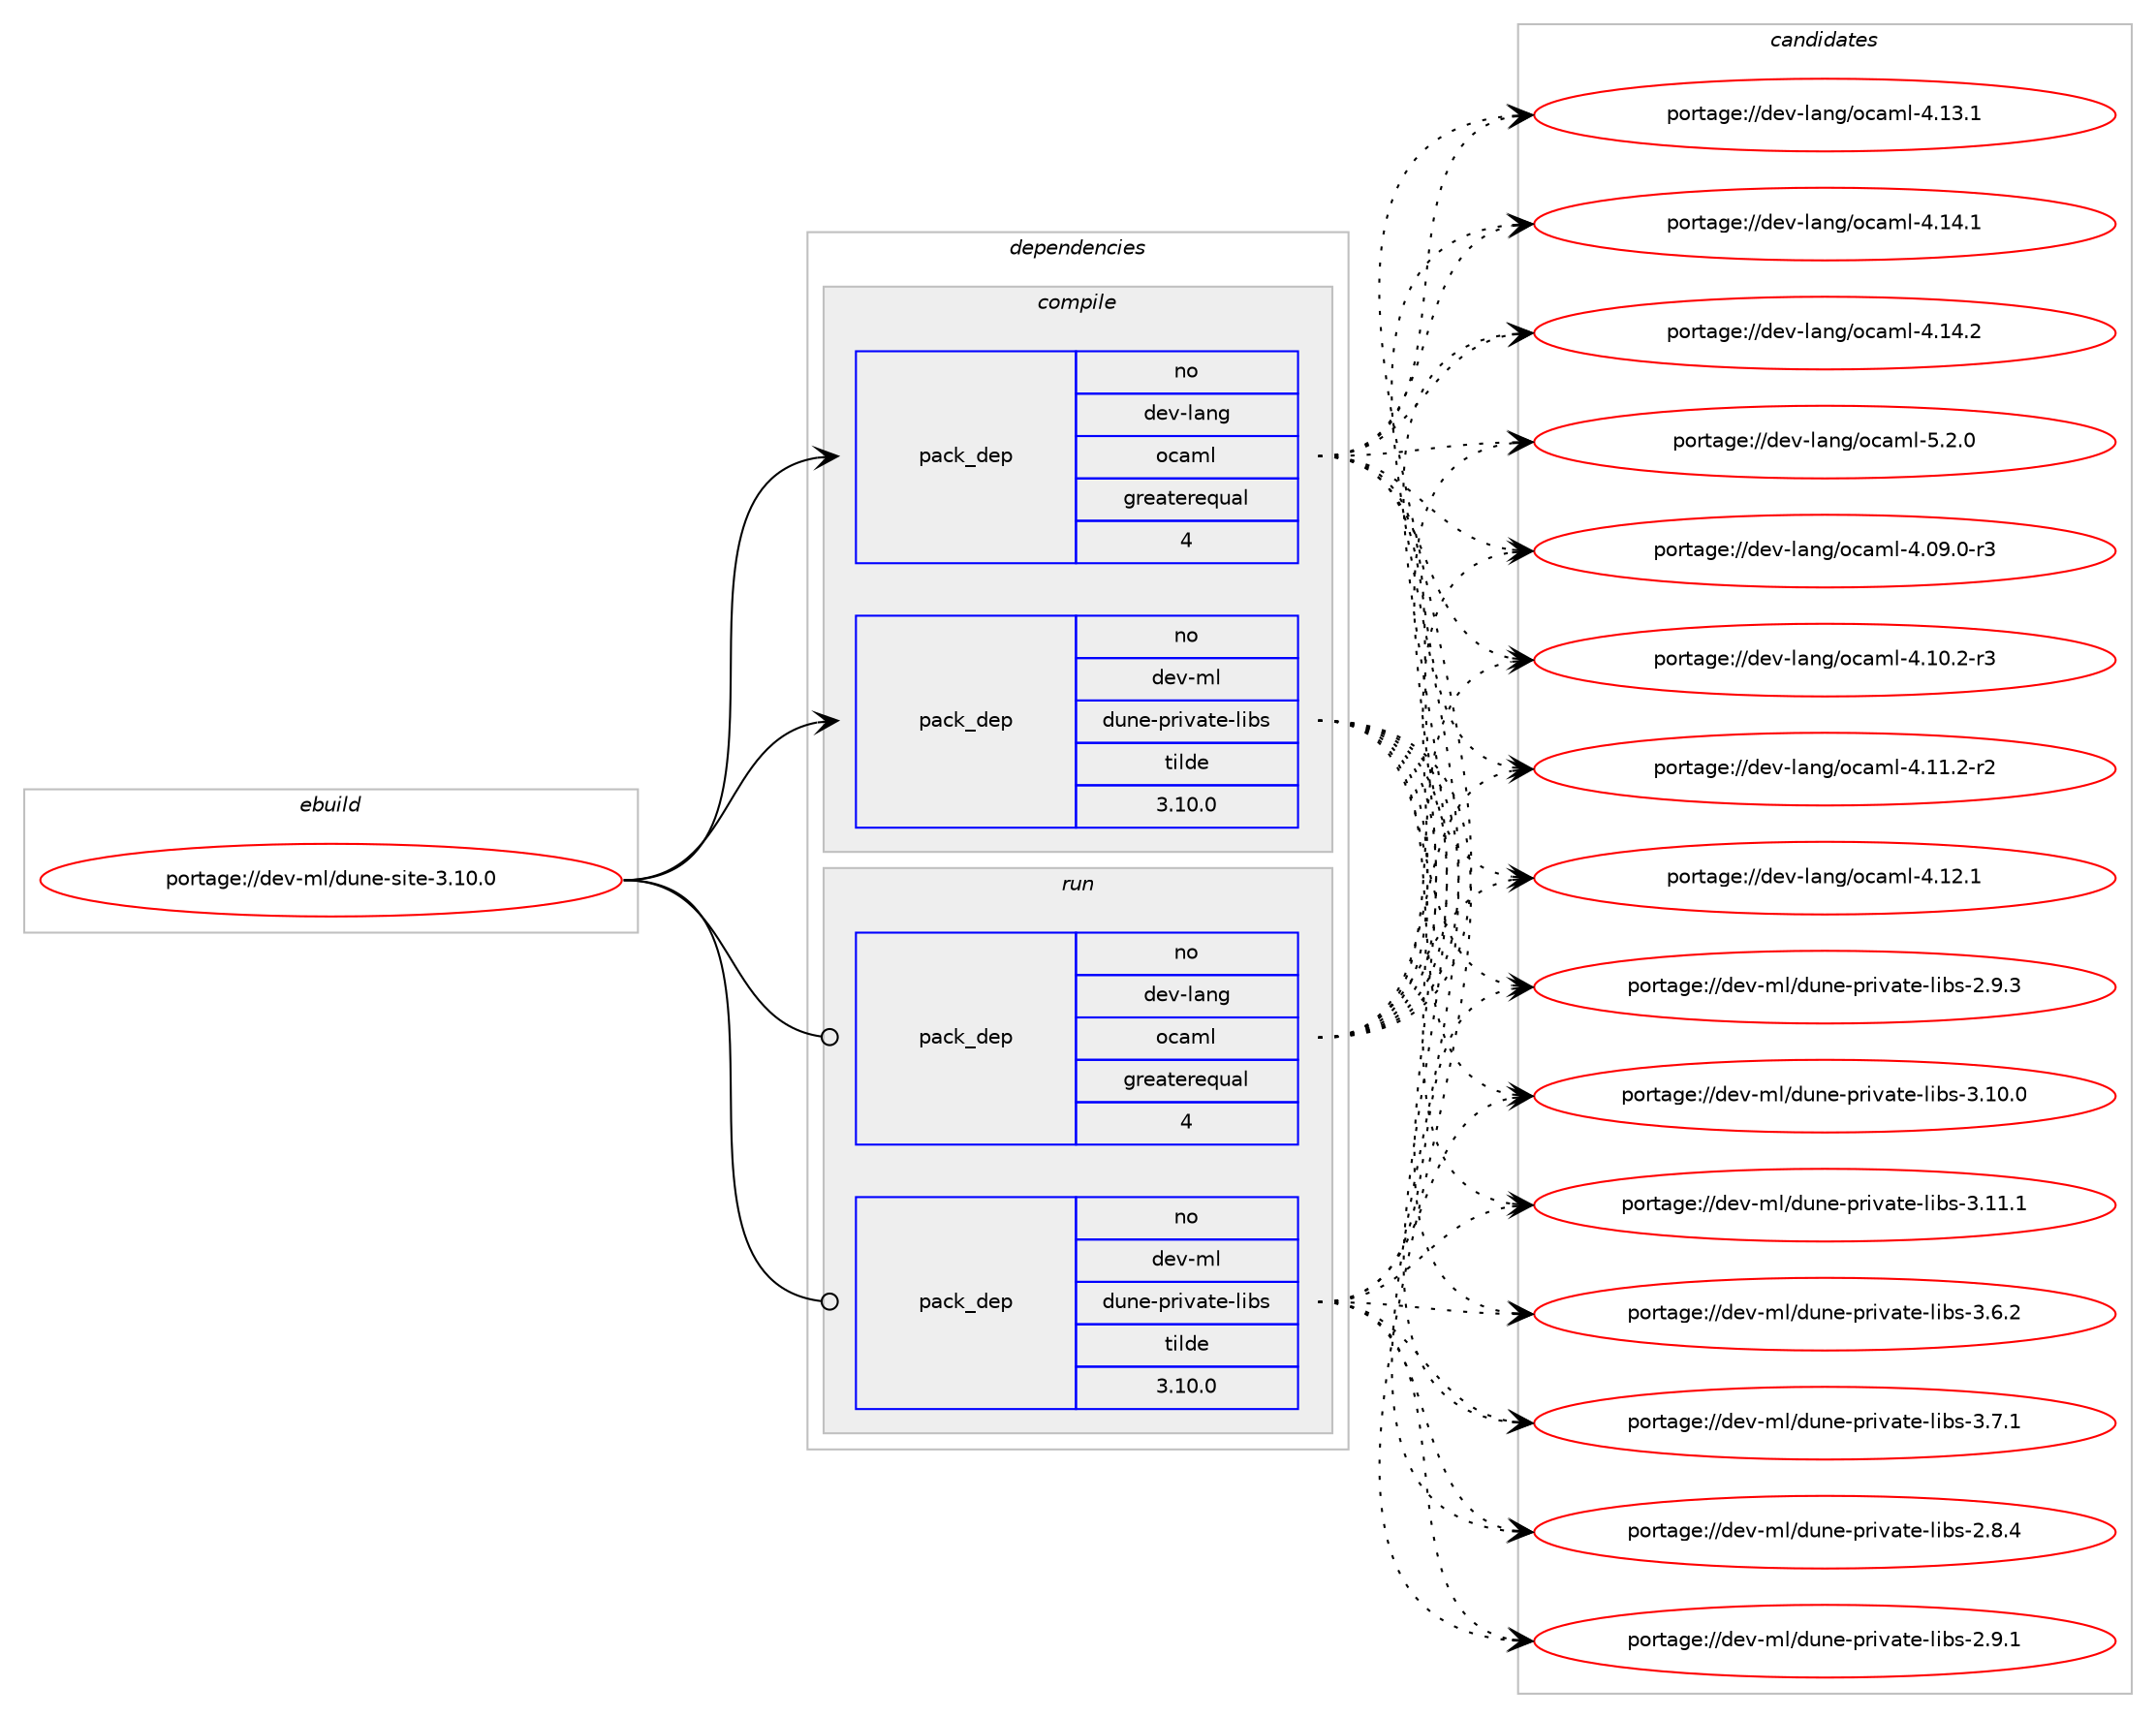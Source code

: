 digraph prolog {

# *************
# Graph options
# *************

newrank=true;
concentrate=true;
compound=true;
graph [rankdir=LR,fontname=Helvetica,fontsize=10,ranksep=1.5];#, ranksep=2.5, nodesep=0.2];
edge  [arrowhead=vee];
node  [fontname=Helvetica,fontsize=10];

# **********
# The ebuild
# **********

subgraph cluster_leftcol {
color=gray;
rank=same;
label=<<i>ebuild</i>>;
id [label="portage://dev-ml/dune-site-3.10.0", color=red, width=4, href="../dev-ml/dune-site-3.10.0.svg"];
}

# ****************
# The dependencies
# ****************

subgraph cluster_midcol {
color=gray;
label=<<i>dependencies</i>>;
subgraph cluster_compile {
fillcolor="#eeeeee";
style=filled;
label=<<i>compile</i>>;
subgraph pack30197 {
dependency59828 [label=<<TABLE BORDER="0" CELLBORDER="1" CELLSPACING="0" CELLPADDING="4" WIDTH="220"><TR><TD ROWSPAN="6" CELLPADDING="30">pack_dep</TD></TR><TR><TD WIDTH="110">no</TD></TR><TR><TD>dev-lang</TD></TR><TR><TD>ocaml</TD></TR><TR><TD>greaterequal</TD></TR><TR><TD>4</TD></TR></TABLE>>, shape=none, color=blue];
}
id:e -> dependency59828:w [weight=20,style="solid",arrowhead="vee"];
# *** BEGIN UNKNOWN DEPENDENCY TYPE (TODO) ***
# id -> package_dependency(portage://dev-ml/dune-site-3.10.0,install,no,dev-ml,dune,none,[,,],any_same_slot,[])
# *** END UNKNOWN DEPENDENCY TYPE (TODO) ***

subgraph pack30198 {
dependency59829 [label=<<TABLE BORDER="0" CELLBORDER="1" CELLSPACING="0" CELLPADDING="4" WIDTH="220"><TR><TD ROWSPAN="6" CELLPADDING="30">pack_dep</TD></TR><TR><TD WIDTH="110">no</TD></TR><TR><TD>dev-ml</TD></TR><TR><TD>dune-private-libs</TD></TR><TR><TD>tilde</TD></TR><TR><TD>3.10.0</TD></TR></TABLE>>, shape=none, color=blue];
}
id:e -> dependency59829:w [weight=20,style="solid",arrowhead="vee"];
}
subgraph cluster_compileandrun {
fillcolor="#eeeeee";
style=filled;
label=<<i>compile and run</i>>;
}
subgraph cluster_run {
fillcolor="#eeeeee";
style=filled;
label=<<i>run</i>>;
subgraph pack30199 {
dependency59830 [label=<<TABLE BORDER="0" CELLBORDER="1" CELLSPACING="0" CELLPADDING="4" WIDTH="220"><TR><TD ROWSPAN="6" CELLPADDING="30">pack_dep</TD></TR><TR><TD WIDTH="110">no</TD></TR><TR><TD>dev-lang</TD></TR><TR><TD>ocaml</TD></TR><TR><TD>greaterequal</TD></TR><TR><TD>4</TD></TR></TABLE>>, shape=none, color=blue];
}
id:e -> dependency59830:w [weight=20,style="solid",arrowhead="odot"];
# *** BEGIN UNKNOWN DEPENDENCY TYPE (TODO) ***
# id -> package_dependency(portage://dev-ml/dune-site-3.10.0,run,no,dev-ml,dune,none,[,,],any_same_slot,[])
# *** END UNKNOWN DEPENDENCY TYPE (TODO) ***

subgraph pack30200 {
dependency59831 [label=<<TABLE BORDER="0" CELLBORDER="1" CELLSPACING="0" CELLPADDING="4" WIDTH="220"><TR><TD ROWSPAN="6" CELLPADDING="30">pack_dep</TD></TR><TR><TD WIDTH="110">no</TD></TR><TR><TD>dev-ml</TD></TR><TR><TD>dune-private-libs</TD></TR><TR><TD>tilde</TD></TR><TR><TD>3.10.0</TD></TR></TABLE>>, shape=none, color=blue];
}
id:e -> dependency59831:w [weight=20,style="solid",arrowhead="odot"];
}
}

# **************
# The candidates
# **************

subgraph cluster_choices {
rank=same;
color=gray;
label=<<i>candidates</i>>;

subgraph choice30197 {
color=black;
nodesep=1;
choice1001011184510897110103471119997109108455246485746484511451 [label="portage://dev-lang/ocaml-4.09.0-r3", color=red, width=4,href="../dev-lang/ocaml-4.09.0-r3.svg"];
choice1001011184510897110103471119997109108455246494846504511451 [label="portage://dev-lang/ocaml-4.10.2-r3", color=red, width=4,href="../dev-lang/ocaml-4.10.2-r3.svg"];
choice1001011184510897110103471119997109108455246494946504511450 [label="portage://dev-lang/ocaml-4.11.2-r2", color=red, width=4,href="../dev-lang/ocaml-4.11.2-r2.svg"];
choice100101118451089711010347111999710910845524649504649 [label="portage://dev-lang/ocaml-4.12.1", color=red, width=4,href="../dev-lang/ocaml-4.12.1.svg"];
choice100101118451089711010347111999710910845524649514649 [label="portage://dev-lang/ocaml-4.13.1", color=red, width=4,href="../dev-lang/ocaml-4.13.1.svg"];
choice100101118451089711010347111999710910845524649524649 [label="portage://dev-lang/ocaml-4.14.1", color=red, width=4,href="../dev-lang/ocaml-4.14.1.svg"];
choice100101118451089711010347111999710910845524649524650 [label="portage://dev-lang/ocaml-4.14.2", color=red, width=4,href="../dev-lang/ocaml-4.14.2.svg"];
choice1001011184510897110103471119997109108455346504648 [label="portage://dev-lang/ocaml-5.2.0", color=red, width=4,href="../dev-lang/ocaml-5.2.0.svg"];
dependency59828:e -> choice1001011184510897110103471119997109108455246485746484511451:w [style=dotted,weight="100"];
dependency59828:e -> choice1001011184510897110103471119997109108455246494846504511451:w [style=dotted,weight="100"];
dependency59828:e -> choice1001011184510897110103471119997109108455246494946504511450:w [style=dotted,weight="100"];
dependency59828:e -> choice100101118451089711010347111999710910845524649504649:w [style=dotted,weight="100"];
dependency59828:e -> choice100101118451089711010347111999710910845524649514649:w [style=dotted,weight="100"];
dependency59828:e -> choice100101118451089711010347111999710910845524649524649:w [style=dotted,weight="100"];
dependency59828:e -> choice100101118451089711010347111999710910845524649524650:w [style=dotted,weight="100"];
dependency59828:e -> choice1001011184510897110103471119997109108455346504648:w [style=dotted,weight="100"];
}
subgraph choice30198 {
color=black;
nodesep=1;
choice100101118451091084710011711010145112114105118971161014510810598115455046564652 [label="portage://dev-ml/dune-private-libs-2.8.4", color=red, width=4,href="../dev-ml/dune-private-libs-2.8.4.svg"];
choice100101118451091084710011711010145112114105118971161014510810598115455046574649 [label="portage://dev-ml/dune-private-libs-2.9.1", color=red, width=4,href="../dev-ml/dune-private-libs-2.9.1.svg"];
choice100101118451091084710011711010145112114105118971161014510810598115455046574651 [label="portage://dev-ml/dune-private-libs-2.9.3", color=red, width=4,href="../dev-ml/dune-private-libs-2.9.3.svg"];
choice10010111845109108471001171101014511211410511897116101451081059811545514649484648 [label="portage://dev-ml/dune-private-libs-3.10.0", color=red, width=4,href="../dev-ml/dune-private-libs-3.10.0.svg"];
choice10010111845109108471001171101014511211410511897116101451081059811545514649494649 [label="portage://dev-ml/dune-private-libs-3.11.1", color=red, width=4,href="../dev-ml/dune-private-libs-3.11.1.svg"];
choice100101118451091084710011711010145112114105118971161014510810598115455146544650 [label="portage://dev-ml/dune-private-libs-3.6.2", color=red, width=4,href="../dev-ml/dune-private-libs-3.6.2.svg"];
choice100101118451091084710011711010145112114105118971161014510810598115455146554649 [label="portage://dev-ml/dune-private-libs-3.7.1", color=red, width=4,href="../dev-ml/dune-private-libs-3.7.1.svg"];
dependency59829:e -> choice100101118451091084710011711010145112114105118971161014510810598115455046564652:w [style=dotted,weight="100"];
dependency59829:e -> choice100101118451091084710011711010145112114105118971161014510810598115455046574649:w [style=dotted,weight="100"];
dependency59829:e -> choice100101118451091084710011711010145112114105118971161014510810598115455046574651:w [style=dotted,weight="100"];
dependency59829:e -> choice10010111845109108471001171101014511211410511897116101451081059811545514649484648:w [style=dotted,weight="100"];
dependency59829:e -> choice10010111845109108471001171101014511211410511897116101451081059811545514649494649:w [style=dotted,weight="100"];
dependency59829:e -> choice100101118451091084710011711010145112114105118971161014510810598115455146544650:w [style=dotted,weight="100"];
dependency59829:e -> choice100101118451091084710011711010145112114105118971161014510810598115455146554649:w [style=dotted,weight="100"];
}
subgraph choice30199 {
color=black;
nodesep=1;
choice1001011184510897110103471119997109108455246485746484511451 [label="portage://dev-lang/ocaml-4.09.0-r3", color=red, width=4,href="../dev-lang/ocaml-4.09.0-r3.svg"];
choice1001011184510897110103471119997109108455246494846504511451 [label="portage://dev-lang/ocaml-4.10.2-r3", color=red, width=4,href="../dev-lang/ocaml-4.10.2-r3.svg"];
choice1001011184510897110103471119997109108455246494946504511450 [label="portage://dev-lang/ocaml-4.11.2-r2", color=red, width=4,href="../dev-lang/ocaml-4.11.2-r2.svg"];
choice100101118451089711010347111999710910845524649504649 [label="portage://dev-lang/ocaml-4.12.1", color=red, width=4,href="../dev-lang/ocaml-4.12.1.svg"];
choice100101118451089711010347111999710910845524649514649 [label="portage://dev-lang/ocaml-4.13.1", color=red, width=4,href="../dev-lang/ocaml-4.13.1.svg"];
choice100101118451089711010347111999710910845524649524649 [label="portage://dev-lang/ocaml-4.14.1", color=red, width=4,href="../dev-lang/ocaml-4.14.1.svg"];
choice100101118451089711010347111999710910845524649524650 [label="portage://dev-lang/ocaml-4.14.2", color=red, width=4,href="../dev-lang/ocaml-4.14.2.svg"];
choice1001011184510897110103471119997109108455346504648 [label="portage://dev-lang/ocaml-5.2.0", color=red, width=4,href="../dev-lang/ocaml-5.2.0.svg"];
dependency59830:e -> choice1001011184510897110103471119997109108455246485746484511451:w [style=dotted,weight="100"];
dependency59830:e -> choice1001011184510897110103471119997109108455246494846504511451:w [style=dotted,weight="100"];
dependency59830:e -> choice1001011184510897110103471119997109108455246494946504511450:w [style=dotted,weight="100"];
dependency59830:e -> choice100101118451089711010347111999710910845524649504649:w [style=dotted,weight="100"];
dependency59830:e -> choice100101118451089711010347111999710910845524649514649:w [style=dotted,weight="100"];
dependency59830:e -> choice100101118451089711010347111999710910845524649524649:w [style=dotted,weight="100"];
dependency59830:e -> choice100101118451089711010347111999710910845524649524650:w [style=dotted,weight="100"];
dependency59830:e -> choice1001011184510897110103471119997109108455346504648:w [style=dotted,weight="100"];
}
subgraph choice30200 {
color=black;
nodesep=1;
choice100101118451091084710011711010145112114105118971161014510810598115455046564652 [label="portage://dev-ml/dune-private-libs-2.8.4", color=red, width=4,href="../dev-ml/dune-private-libs-2.8.4.svg"];
choice100101118451091084710011711010145112114105118971161014510810598115455046574649 [label="portage://dev-ml/dune-private-libs-2.9.1", color=red, width=4,href="../dev-ml/dune-private-libs-2.9.1.svg"];
choice100101118451091084710011711010145112114105118971161014510810598115455046574651 [label="portage://dev-ml/dune-private-libs-2.9.3", color=red, width=4,href="../dev-ml/dune-private-libs-2.9.3.svg"];
choice10010111845109108471001171101014511211410511897116101451081059811545514649484648 [label="portage://dev-ml/dune-private-libs-3.10.0", color=red, width=4,href="../dev-ml/dune-private-libs-3.10.0.svg"];
choice10010111845109108471001171101014511211410511897116101451081059811545514649494649 [label="portage://dev-ml/dune-private-libs-3.11.1", color=red, width=4,href="../dev-ml/dune-private-libs-3.11.1.svg"];
choice100101118451091084710011711010145112114105118971161014510810598115455146544650 [label="portage://dev-ml/dune-private-libs-3.6.2", color=red, width=4,href="../dev-ml/dune-private-libs-3.6.2.svg"];
choice100101118451091084710011711010145112114105118971161014510810598115455146554649 [label="portage://dev-ml/dune-private-libs-3.7.1", color=red, width=4,href="../dev-ml/dune-private-libs-3.7.1.svg"];
dependency59831:e -> choice100101118451091084710011711010145112114105118971161014510810598115455046564652:w [style=dotted,weight="100"];
dependency59831:e -> choice100101118451091084710011711010145112114105118971161014510810598115455046574649:w [style=dotted,weight="100"];
dependency59831:e -> choice100101118451091084710011711010145112114105118971161014510810598115455046574651:w [style=dotted,weight="100"];
dependency59831:e -> choice10010111845109108471001171101014511211410511897116101451081059811545514649484648:w [style=dotted,weight="100"];
dependency59831:e -> choice10010111845109108471001171101014511211410511897116101451081059811545514649494649:w [style=dotted,weight="100"];
dependency59831:e -> choice100101118451091084710011711010145112114105118971161014510810598115455146544650:w [style=dotted,weight="100"];
dependency59831:e -> choice100101118451091084710011711010145112114105118971161014510810598115455146554649:w [style=dotted,weight="100"];
}
}

}
